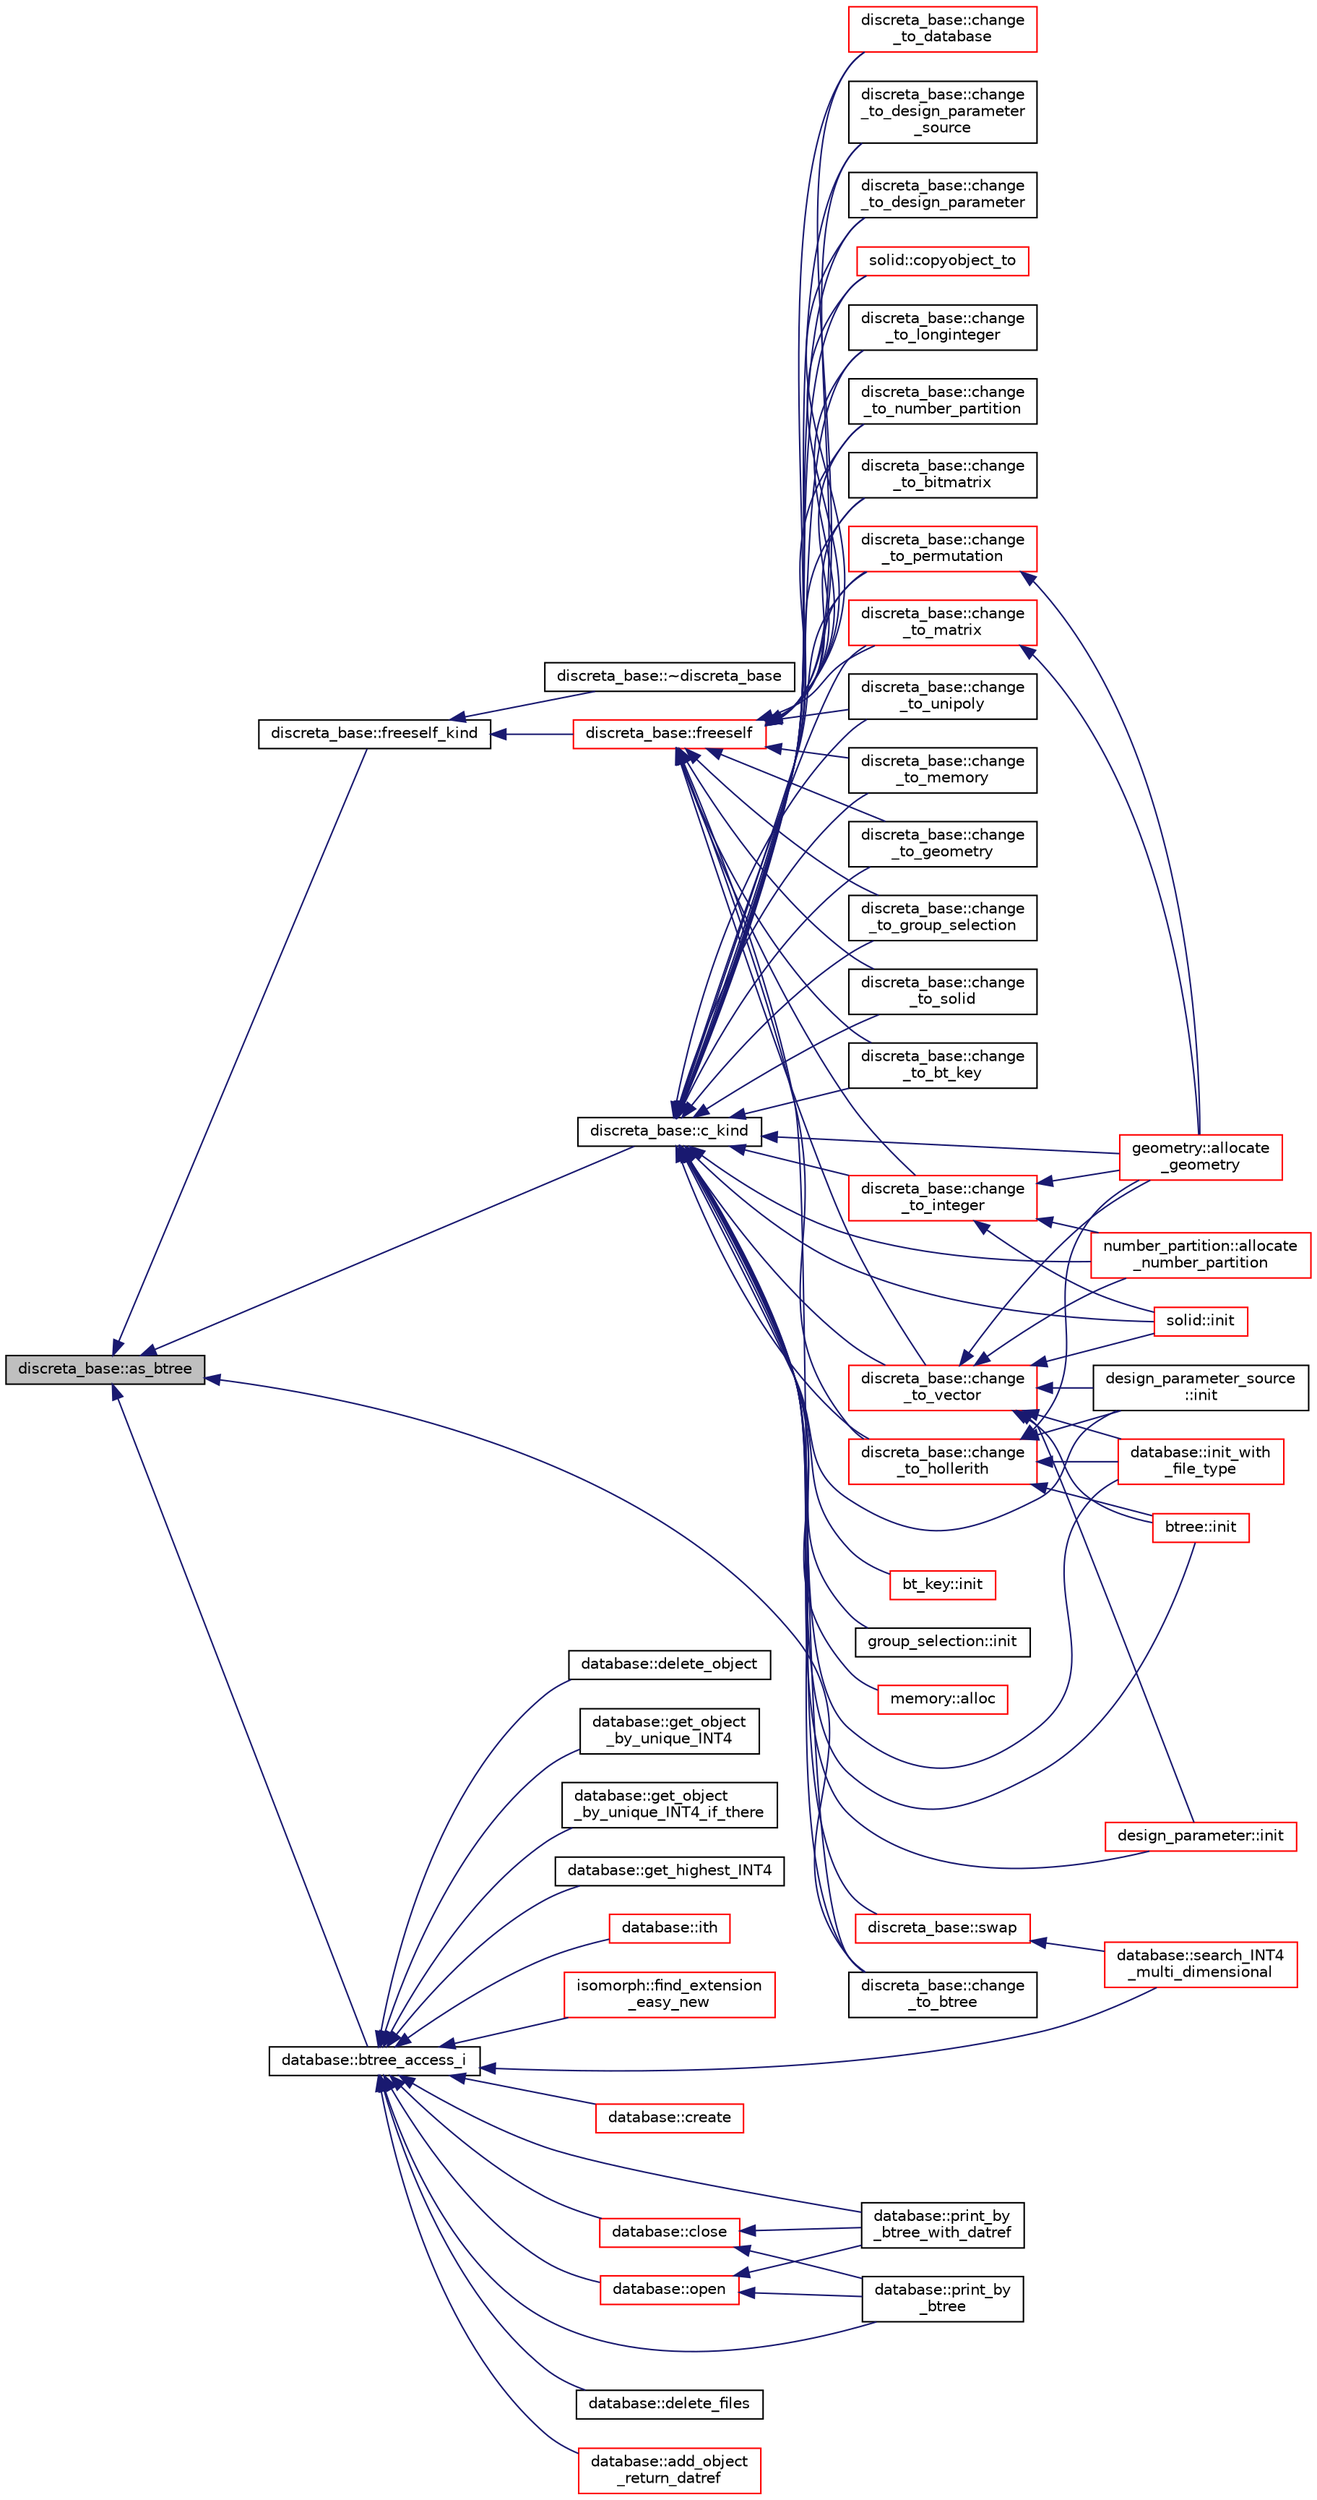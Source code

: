 digraph "discreta_base::as_btree"
{
  edge [fontname="Helvetica",fontsize="10",labelfontname="Helvetica",labelfontsize="10"];
  node [fontname="Helvetica",fontsize="10",shape=record];
  rankdir="LR";
  Node1116 [label="discreta_base::as_btree",height=0.2,width=0.4,color="black", fillcolor="grey75", style="filled", fontcolor="black"];
  Node1116 -> Node1117 [dir="back",color="midnightblue",fontsize="10",style="solid",fontname="Helvetica"];
  Node1117 [label="discreta_base::freeself_kind",height=0.2,width=0.4,color="black", fillcolor="white", style="filled",URL="$d7/d71/classdiscreta__base.html#a63a23ada2165b3838fab719ed458cec8"];
  Node1117 -> Node1118 [dir="back",color="midnightblue",fontsize="10",style="solid",fontname="Helvetica"];
  Node1118 [label="discreta_base::~discreta_base",height=0.2,width=0.4,color="black", fillcolor="white", style="filled",URL="$d7/d71/classdiscreta__base.html#a14df6915d3622e941d8bd541a6818d0e"];
  Node1117 -> Node1119 [dir="back",color="midnightblue",fontsize="10",style="solid",fontname="Helvetica"];
  Node1119 [label="discreta_base::freeself",height=0.2,width=0.4,color="red", fillcolor="white", style="filled",URL="$d7/d71/classdiscreta__base.html#a9a3c9501a562293b5667c11b9174d6e5"];
  Node1119 -> Node1126 [dir="back",color="midnightblue",fontsize="10",style="solid",fontname="Helvetica"];
  Node1126 [label="discreta_base::change\l_to_integer",height=0.2,width=0.4,color="red", fillcolor="white", style="filled",URL="$d7/d71/classdiscreta__base.html#a58a5a5bd8f8e6f2dd7b4483b66dc7bb9"];
  Node1126 -> Node1276 [dir="back",color="midnightblue",fontsize="10",style="solid",fontname="Helvetica"];
  Node1276 [label="geometry::allocate\l_geometry",height=0.2,width=0.4,color="red", fillcolor="white", style="filled",URL="$da/d44/classgeometry.html#a243e84ff38207957ad5976020c19a033"];
  Node1126 -> Node1387 [dir="back",color="midnightblue",fontsize="10",style="solid",fontname="Helvetica"];
  Node1387 [label="number_partition::allocate\l_number_partition",height=0.2,width=0.4,color="red", fillcolor="white", style="filled",URL="$df/d50/classnumber__partition.html#a3c5649dc95f5ca53df4b0c58de6c1dc5"];
  Node1126 -> Node1388 [dir="back",color="midnightblue",fontsize="10",style="solid",fontname="Helvetica"];
  Node1388 [label="solid::init",height=0.2,width=0.4,color="red", fillcolor="white", style="filled",URL="$d8/def/classsolid.html#afc711954316958b35630fbc8542bcd05"];
  Node1119 -> Node1390 [dir="back",color="midnightblue",fontsize="10",style="solid",fontname="Helvetica"];
  Node1390 [label="discreta_base::change\l_to_longinteger",height=0.2,width=0.4,color="black", fillcolor="white", style="filled",URL="$d7/d71/classdiscreta__base.html#aa65b4b95b89b1df5ff8e0ef944e598a9"];
  Node1119 -> Node1391 [dir="back",color="midnightblue",fontsize="10",style="solid",fontname="Helvetica"];
  Node1391 [label="discreta_base::change\l_to_vector",height=0.2,width=0.4,color="red", fillcolor="white", style="filled",URL="$d7/d71/classdiscreta__base.html#a66186d19c55ad54af11e2a040a763c38"];
  Node1391 -> Node1349 [dir="back",color="midnightblue",fontsize="10",style="solid",fontname="Helvetica"];
  Node1349 [label="btree::init",height=0.2,width=0.4,color="red", fillcolor="white", style="filled",URL="$dd/db0/classbtree.html#a3c88706e9886f1f9bc142b511aeab642"];
  Node1391 -> Node1392 [dir="back",color="midnightblue",fontsize="10",style="solid",fontname="Helvetica"];
  Node1392 [label="database::init_with\l_file_type",height=0.2,width=0.4,color="red", fillcolor="white", style="filled",URL="$db/d72/classdatabase.html#a3b7a27f69a64812a6bfd765158d62476"];
  Node1391 -> Node1148 [dir="back",color="midnightblue",fontsize="10",style="solid",fontname="Helvetica"];
  Node1148 [label="design_parameter::init",height=0.2,width=0.4,color="red", fillcolor="white", style="filled",URL="$da/d94/classdesign__parameter.html#af77829be8d9058a84169c36143307b5d"];
  Node1391 -> Node1350 [dir="back",color="midnightblue",fontsize="10",style="solid",fontname="Helvetica"];
  Node1350 [label="design_parameter_source\l::init",height=0.2,width=0.4,color="black", fillcolor="white", style="filled",URL="$df/d4b/classdesign__parameter__source.html#afccf1773adfffec18fd96efaec208b93"];
  Node1391 -> Node1276 [dir="back",color="midnightblue",fontsize="10",style="solid",fontname="Helvetica"];
  Node1391 -> Node1387 [dir="back",color="midnightblue",fontsize="10",style="solid",fontname="Helvetica"];
  Node1391 -> Node1388 [dir="back",color="midnightblue",fontsize="10",style="solid",fontname="Helvetica"];
  Node1119 -> Node1394 [dir="back",color="midnightblue",fontsize="10",style="solid",fontname="Helvetica"];
  Node1394 [label="discreta_base::change\l_to_permutation",height=0.2,width=0.4,color="red", fillcolor="white", style="filled",URL="$d7/d71/classdiscreta__base.html#a38e11ff129ddc29d67b54520e9a0a538"];
  Node1394 -> Node1276 [dir="back",color="midnightblue",fontsize="10",style="solid",fontname="Helvetica"];
  Node1119 -> Node1397 [dir="back",color="midnightblue",fontsize="10",style="solid",fontname="Helvetica"];
  Node1397 [label="discreta_base::change\l_to_number_partition",height=0.2,width=0.4,color="black", fillcolor="white", style="filled",URL="$d7/d71/classdiscreta__base.html#a15be55441d3768c506bf9faabeef9b5b"];
  Node1119 -> Node1398 [dir="back",color="midnightblue",fontsize="10",style="solid",fontname="Helvetica"];
  Node1398 [label="discreta_base::change\l_to_matrix",height=0.2,width=0.4,color="red", fillcolor="white", style="filled",URL="$d7/d71/classdiscreta__base.html#a51f1aaa0764c4161c0dbd981091ca5cb"];
  Node1398 -> Node1276 [dir="back",color="midnightblue",fontsize="10",style="solid",fontname="Helvetica"];
  Node1119 -> Node1400 [dir="back",color="midnightblue",fontsize="10",style="solid",fontname="Helvetica"];
  Node1400 [label="discreta_base::change\l_to_bitmatrix",height=0.2,width=0.4,color="black", fillcolor="white", style="filled",URL="$d7/d71/classdiscreta__base.html#adcb7fdf185f23731b42c96488599919e"];
  Node1119 -> Node1401 [dir="back",color="midnightblue",fontsize="10",style="solid",fontname="Helvetica"];
  Node1401 [label="discreta_base::change\l_to_unipoly",height=0.2,width=0.4,color="black", fillcolor="white", style="filled",URL="$d7/d71/classdiscreta__base.html#a436a1d89a0e7a13ba1ad0ff5813c03ed"];
  Node1119 -> Node1402 [dir="back",color="midnightblue",fontsize="10",style="solid",fontname="Helvetica"];
  Node1402 [label="discreta_base::change\l_to_memory",height=0.2,width=0.4,color="black", fillcolor="white", style="filled",URL="$d7/d71/classdiscreta__base.html#a21a76b868e94f17a6579997f0a50a006"];
  Node1119 -> Node1403 [dir="back",color="midnightblue",fontsize="10",style="solid",fontname="Helvetica"];
  Node1403 [label="discreta_base::change\l_to_geometry",height=0.2,width=0.4,color="black", fillcolor="white", style="filled",URL="$d7/d71/classdiscreta__base.html#a5a3efbeeb01c41259b91ed2d87bfcbb2"];
  Node1119 -> Node1404 [dir="back",color="midnightblue",fontsize="10",style="solid",fontname="Helvetica"];
  Node1404 [label="discreta_base::change\l_to_hollerith",height=0.2,width=0.4,color="red", fillcolor="white", style="filled",URL="$d7/d71/classdiscreta__base.html#a10f410adc814d4568e3b0f84550c4ca1"];
  Node1404 -> Node1349 [dir="back",color="midnightblue",fontsize="10",style="solid",fontname="Helvetica"];
  Node1404 -> Node1392 [dir="back",color="midnightblue",fontsize="10",style="solid",fontname="Helvetica"];
  Node1404 -> Node1350 [dir="back",color="midnightblue",fontsize="10",style="solid",fontname="Helvetica"];
  Node1404 -> Node1276 [dir="back",color="midnightblue",fontsize="10",style="solid",fontname="Helvetica"];
  Node1119 -> Node1405 [dir="back",color="midnightblue",fontsize="10",style="solid",fontname="Helvetica"];
  Node1405 [label="discreta_base::change\l_to_group_selection",height=0.2,width=0.4,color="black", fillcolor="white", style="filled",URL="$d7/d71/classdiscreta__base.html#a6b269515e796a08da4db719ae2dbdca9"];
  Node1119 -> Node1406 [dir="back",color="midnightblue",fontsize="10",style="solid",fontname="Helvetica"];
  Node1406 [label="discreta_base::change\l_to_solid",height=0.2,width=0.4,color="black", fillcolor="white", style="filled",URL="$d7/d71/classdiscreta__base.html#adb0b11a85434f969b3895cb46b67e8c2"];
  Node1119 -> Node1407 [dir="back",color="midnightblue",fontsize="10",style="solid",fontname="Helvetica"];
  Node1407 [label="discreta_base::change\l_to_bt_key",height=0.2,width=0.4,color="black", fillcolor="white", style="filled",URL="$d7/d71/classdiscreta__base.html#af08930510236fe08941bb5c1e4768fe9"];
  Node1119 -> Node1408 [dir="back",color="midnightblue",fontsize="10",style="solid",fontname="Helvetica"];
  Node1408 [label="discreta_base::change\l_to_database",height=0.2,width=0.4,color="red", fillcolor="white", style="filled",URL="$d7/d71/classdiscreta__base.html#a9187fb1e0526e3d327b78bb19475ae40"];
  Node1119 -> Node1409 [dir="back",color="midnightblue",fontsize="10",style="solid",fontname="Helvetica"];
  Node1409 [label="discreta_base::change\l_to_btree",height=0.2,width=0.4,color="black", fillcolor="white", style="filled",URL="$d7/d71/classdiscreta__base.html#a75c8608cf54191c17ee48817cc4dda17"];
  Node1119 -> Node1410 [dir="back",color="midnightblue",fontsize="10",style="solid",fontname="Helvetica"];
  Node1410 [label="discreta_base::change\l_to_design_parameter\l_source",height=0.2,width=0.4,color="black", fillcolor="white", style="filled",URL="$d7/d71/classdiscreta__base.html#adef7252719a3b1b5261d6bc6c44dbda4"];
  Node1119 -> Node1411 [dir="back",color="midnightblue",fontsize="10",style="solid",fontname="Helvetica"];
  Node1411 [label="discreta_base::change\l_to_design_parameter",height=0.2,width=0.4,color="black", fillcolor="white", style="filled",URL="$d7/d71/classdiscreta__base.html#ab207ed39acee5f447708dc9fcfd29e0a"];
  Node1119 -> Node1425 [dir="back",color="midnightblue",fontsize="10",style="solid",fontname="Helvetica"];
  Node1425 [label="solid::copyobject_to",height=0.2,width=0.4,color="red", fillcolor="white", style="filled",URL="$d8/def/classsolid.html#a7f35a904885ef626d1a74663fe2cad62"];
  Node1116 -> Node1485 [dir="back",color="midnightblue",fontsize="10",style="solid",fontname="Helvetica"];
  Node1485 [label="discreta_base::c_kind",height=0.2,width=0.4,color="black", fillcolor="white", style="filled",URL="$d7/d71/classdiscreta__base.html#adc2ff61589c2d083688e7a43f333cb62"];
  Node1485 -> Node1486 [dir="back",color="midnightblue",fontsize="10",style="solid",fontname="Helvetica"];
  Node1486 [label="discreta_base::swap",height=0.2,width=0.4,color="red", fillcolor="white", style="filled",URL="$d7/d71/classdiscreta__base.html#a2e8acbb9d3476675dac5b6a583b0293e"];
  Node1486 -> Node1166 [dir="back",color="midnightblue",fontsize="10",style="solid",fontname="Helvetica"];
  Node1166 [label="database::search_INT4\l_multi_dimensional",height=0.2,width=0.4,color="red", fillcolor="white", style="filled",URL="$db/d72/classdatabase.html#a43a31b0e56d1401185a452a6686666aa"];
  Node1485 -> Node1307 [dir="back",color="midnightblue",fontsize="10",style="solid",fontname="Helvetica"];
  Node1307 [label="bt_key::init",height=0.2,width=0.4,color="red", fillcolor="white", style="filled",URL="$d1/de5/classbt__key.html#ae6b27c89a5f6dec6a7a19583a4b112a8"];
  Node1485 -> Node1349 [dir="back",color="midnightblue",fontsize="10",style="solid",fontname="Helvetica"];
  Node1485 -> Node1392 [dir="back",color="midnightblue",fontsize="10",style="solid",fontname="Helvetica"];
  Node1485 -> Node1148 [dir="back",color="midnightblue",fontsize="10",style="solid",fontname="Helvetica"];
  Node1485 -> Node1350 [dir="back",color="midnightblue",fontsize="10",style="solid",fontname="Helvetica"];
  Node1485 -> Node1126 [dir="back",color="midnightblue",fontsize="10",style="solid",fontname="Helvetica"];
  Node1485 -> Node1390 [dir="back",color="midnightblue",fontsize="10",style="solid",fontname="Helvetica"];
  Node1485 -> Node1391 [dir="back",color="midnightblue",fontsize="10",style="solid",fontname="Helvetica"];
  Node1485 -> Node1394 [dir="back",color="midnightblue",fontsize="10",style="solid",fontname="Helvetica"];
  Node1485 -> Node1397 [dir="back",color="midnightblue",fontsize="10",style="solid",fontname="Helvetica"];
  Node1485 -> Node1398 [dir="back",color="midnightblue",fontsize="10",style="solid",fontname="Helvetica"];
  Node1485 -> Node1400 [dir="back",color="midnightblue",fontsize="10",style="solid",fontname="Helvetica"];
  Node1485 -> Node1401 [dir="back",color="midnightblue",fontsize="10",style="solid",fontname="Helvetica"];
  Node1485 -> Node1402 [dir="back",color="midnightblue",fontsize="10",style="solid",fontname="Helvetica"];
  Node1485 -> Node1403 [dir="back",color="midnightblue",fontsize="10",style="solid",fontname="Helvetica"];
  Node1485 -> Node1404 [dir="back",color="midnightblue",fontsize="10",style="solid",fontname="Helvetica"];
  Node1485 -> Node1405 [dir="back",color="midnightblue",fontsize="10",style="solid",fontname="Helvetica"];
  Node1485 -> Node1406 [dir="back",color="midnightblue",fontsize="10",style="solid",fontname="Helvetica"];
  Node1485 -> Node1407 [dir="back",color="midnightblue",fontsize="10",style="solid",fontname="Helvetica"];
  Node1485 -> Node1408 [dir="back",color="midnightblue",fontsize="10",style="solid",fontname="Helvetica"];
  Node1485 -> Node1409 [dir="back",color="midnightblue",fontsize="10",style="solid",fontname="Helvetica"];
  Node1485 -> Node1410 [dir="back",color="midnightblue",fontsize="10",style="solid",fontname="Helvetica"];
  Node1485 -> Node1411 [dir="back",color="midnightblue",fontsize="10",style="solid",fontname="Helvetica"];
  Node1485 -> Node1276 [dir="back",color="midnightblue",fontsize="10",style="solid",fontname="Helvetica"];
  Node1485 -> Node1429 [dir="back",color="midnightblue",fontsize="10",style="solid",fontname="Helvetica"];
  Node1429 [label="group_selection::init",height=0.2,width=0.4,color="black", fillcolor="white", style="filled",URL="$d6/db0/classgroup__selection.html#ad12ab2226024716902e4a85c4772732b"];
  Node1485 -> Node1559 [dir="back",color="midnightblue",fontsize="10",style="solid",fontname="Helvetica"];
  Node1559 [label="memory::alloc",height=0.2,width=0.4,color="red", fillcolor="white", style="filled",URL="$d8/d99/classmemory.html#a44ac20be537668e94b5d42e6a6c74b6f"];
  Node1485 -> Node1387 [dir="back",color="midnightblue",fontsize="10",style="solid",fontname="Helvetica"];
  Node1485 -> Node1388 [dir="back",color="midnightblue",fontsize="10",style="solid",fontname="Helvetica"];
  Node1485 -> Node1425 [dir="back",color="midnightblue",fontsize="10",style="solid",fontname="Helvetica"];
  Node1116 -> Node1409 [dir="back",color="midnightblue",fontsize="10",style="solid",fontname="Helvetica"];
  Node1116 -> Node1567 [dir="back",color="midnightblue",fontsize="10",style="solid",fontname="Helvetica"];
  Node1567 [label="database::btree_access_i",height=0.2,width=0.4,color="black", fillcolor="white", style="filled",URL="$db/d72/classdatabase.html#a215047d1b32b8bd54f91a7bdca168eee"];
  Node1567 -> Node1568 [dir="back",color="midnightblue",fontsize="10",style="solid",fontname="Helvetica"];
  Node1568 [label="database::create",height=0.2,width=0.4,color="red", fillcolor="white", style="filled",URL="$db/d72/classdatabase.html#a41d486156468426370c803bea3976cf1"];
  Node1567 -> Node1569 [dir="back",color="midnightblue",fontsize="10",style="solid",fontname="Helvetica"];
  Node1569 [label="database::open",height=0.2,width=0.4,color="red", fillcolor="white", style="filled",URL="$db/d72/classdatabase.html#a65e8eccf98ecab4d55fb25bacaae6a19"];
  Node1569 -> Node1570 [dir="back",color="midnightblue",fontsize="10",style="solid",fontname="Helvetica"];
  Node1570 [label="database::print_by\l_btree",height=0.2,width=0.4,color="black", fillcolor="white", style="filled",URL="$db/d72/classdatabase.html#ac45ae44f2a861557ced6e5ab7c146717"];
  Node1569 -> Node1571 [dir="back",color="midnightblue",fontsize="10",style="solid",fontname="Helvetica"];
  Node1571 [label="database::print_by\l_btree_with_datref",height=0.2,width=0.4,color="black", fillcolor="white", style="filled",URL="$db/d72/classdatabase.html#af84030a29b31944d6763974ac4f774b5"];
  Node1567 -> Node1572 [dir="back",color="midnightblue",fontsize="10",style="solid",fontname="Helvetica"];
  Node1572 [label="database::close",height=0.2,width=0.4,color="red", fillcolor="white", style="filled",URL="$db/d72/classdatabase.html#acdc74d15f711cab1c165989723d45caf"];
  Node1572 -> Node1570 [dir="back",color="midnightblue",fontsize="10",style="solid",fontname="Helvetica"];
  Node1572 -> Node1571 [dir="back",color="midnightblue",fontsize="10",style="solid",fontname="Helvetica"];
  Node1567 -> Node1575 [dir="back",color="midnightblue",fontsize="10",style="solid",fontname="Helvetica"];
  Node1575 [label="database::delete_files",height=0.2,width=0.4,color="black", fillcolor="white", style="filled",URL="$db/d72/classdatabase.html#a3cdd5549da793e4b4f44e175eabe050e"];
  Node1567 -> Node1576 [dir="back",color="midnightblue",fontsize="10",style="solid",fontname="Helvetica"];
  Node1576 [label="database::add_object\l_return_datref",height=0.2,width=0.4,color="red", fillcolor="white", style="filled",URL="$db/d72/classdatabase.html#a6b0c2e6ebb9938c57ce826647ed1ad40"];
  Node1567 -> Node1578 [dir="back",color="midnightblue",fontsize="10",style="solid",fontname="Helvetica"];
  Node1578 [label="database::delete_object",height=0.2,width=0.4,color="black", fillcolor="white", style="filled",URL="$db/d72/classdatabase.html#a69f061ffa820d1926718dafad5f5513c"];
  Node1567 -> Node1579 [dir="back",color="midnightblue",fontsize="10",style="solid",fontname="Helvetica"];
  Node1579 [label="database::get_object\l_by_unique_INT4",height=0.2,width=0.4,color="black", fillcolor="white", style="filled",URL="$db/d72/classdatabase.html#ab93d6176bca88b2eb9356566a25ef6be"];
  Node1567 -> Node1580 [dir="back",color="midnightblue",fontsize="10",style="solid",fontname="Helvetica"];
  Node1580 [label="database::get_object\l_by_unique_INT4_if_there",height=0.2,width=0.4,color="black", fillcolor="white", style="filled",URL="$db/d72/classdatabase.html#a0d275df405adfb8ccfb78423cd722f4b"];
  Node1567 -> Node1581 [dir="back",color="midnightblue",fontsize="10",style="solid",fontname="Helvetica"];
  Node1581 [label="database::get_highest_INT4",height=0.2,width=0.4,color="black", fillcolor="white", style="filled",URL="$db/d72/classdatabase.html#ad4d0dbaf8f34ee6aa357f46b5454986d"];
  Node1567 -> Node1582 [dir="back",color="midnightblue",fontsize="10",style="solid",fontname="Helvetica"];
  Node1582 [label="database::ith",height=0.2,width=0.4,color="red", fillcolor="white", style="filled",URL="$db/d72/classdatabase.html#af17af33b686cba55558237b04714108f"];
  Node1567 -> Node1570 [dir="back",color="midnightblue",fontsize="10",style="solid",fontname="Helvetica"];
  Node1567 -> Node1571 [dir="back",color="midnightblue",fontsize="10",style="solid",fontname="Helvetica"];
  Node1567 -> Node1166 [dir="back",color="midnightblue",fontsize="10",style="solid",fontname="Helvetica"];
  Node1567 -> Node1594 [dir="back",color="midnightblue",fontsize="10",style="solid",fontname="Helvetica"];
  Node1594 [label="isomorph::find_extension\l_easy_new",height=0.2,width=0.4,color="red", fillcolor="white", style="filled",URL="$d3/d5f/classisomorph.html#a239dde6a8264198fc3f6fb2e15cd882d"];
}
